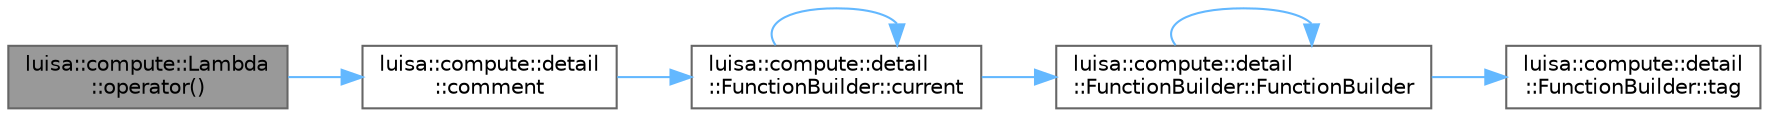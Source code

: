 digraph "luisa::compute::Lambda::operator()"
{
 // LATEX_PDF_SIZE
  bgcolor="transparent";
  edge [fontname=Helvetica,fontsize=10,labelfontname=Helvetica,labelfontsize=10];
  node [fontname=Helvetica,fontsize=10,shape=box,height=0.2,width=0.4];
  rankdir="LR";
  Node1 [id="Node000001",label="luisa::compute::Lambda\l::operator()",height=0.2,width=0.4,color="gray40", fillcolor="grey60", style="filled", fontcolor="black",tooltip=" "];
  Node1 -> Node2 [id="edge1_Node000001_Node000002",color="steelblue1",style="solid",tooltip=" "];
  Node2 [id="Node000002",label="luisa::compute::detail\l::comment",height=0.2,width=0.4,color="grey40", fillcolor="white", style="filled",URL="$namespaceluisa_1_1compute_1_1detail.html#ac94d2ebb4470c01136753fc9daa74a78",tooltip="Add comment"];
  Node2 -> Node3 [id="edge2_Node000002_Node000003",color="steelblue1",style="solid",tooltip=" "];
  Node3 [id="Node000003",label="luisa::compute::detail\l::FunctionBuilder::current",height=0.2,width=0.4,color="grey40", fillcolor="white", style="filled",URL="$classluisa_1_1compute_1_1detail_1_1_function_builder.html#a4590ef89abb9497192eb36510caf0384",tooltip="Return current function builder on function stack."];
  Node3 -> Node3 [id="edge3_Node000003_Node000003",color="steelblue1",style="solid",tooltip=" "];
  Node3 -> Node4 [id="edge4_Node000003_Node000004",color="steelblue1",style="solid",tooltip=" "];
  Node4 [id="Node000004",label="luisa::compute::detail\l::FunctionBuilder::FunctionBuilder",height=0.2,width=0.4,color="grey40", fillcolor="white", style="filled",URL="$classluisa_1_1compute_1_1detail_1_1_function_builder.html#ad83f8a838bb7772fda8cf81d349e299f",tooltip="Construct a new Function Builder object"];
  Node4 -> Node4 [id="edge5_Node000004_Node000004",color="steelblue1",style="solid",tooltip=" "];
  Node4 -> Node5 [id="edge6_Node000004_Node000005",color="steelblue1",style="solid",tooltip=" "];
  Node5 [id="Node000005",label="luisa::compute::detail\l::FunctionBuilder::tag",height=0.2,width=0.4,color="grey40", fillcolor="white", style="filled",URL="$classluisa_1_1compute_1_1detail_1_1_function_builder.html#ada82e67c00b4091b4b8827303d97c87b",tooltip="Return tag(KERNEL, CALLABLE)."];
}
